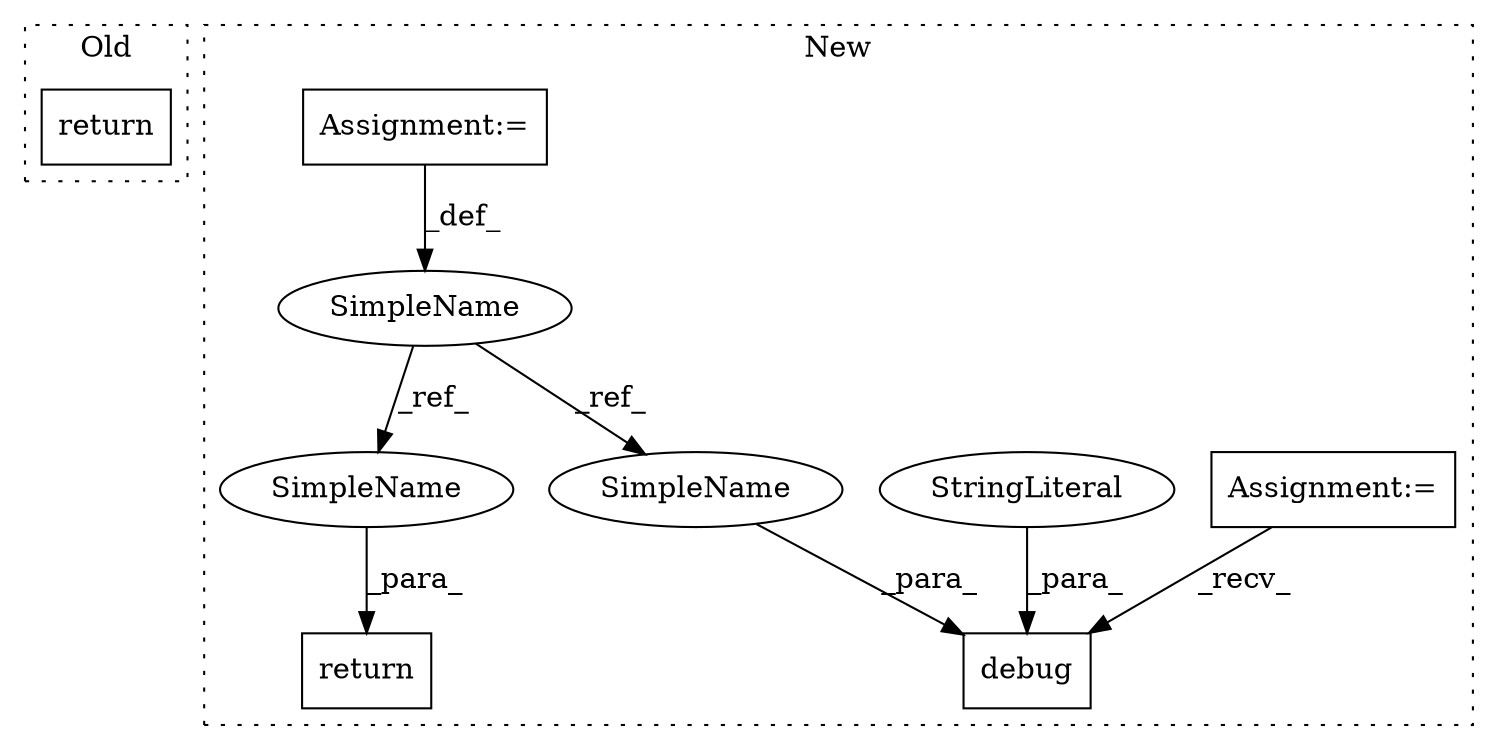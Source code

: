 digraph G {
subgraph cluster0 {
1 [label="return" a="41" s="33886" l="16" shape="box"];
label = "Old";
style="dotted";
}
subgraph cluster1 {
2 [label="debug" a="32" s="34453,34498" l="6,1" shape="box"];
3 [label="Assignment:=" a="7" s="33293" l="6" shape="box"];
4 [label="StringLiteral" a="45" s="34459" l="32" shape="ellipse"];
5 [label="Assignment:=" a="7" s="34375" l="58" shape="box"];
6 [label="return" a="41" s="34592" l="7" shape="box"];
7 [label="SimpleName" a="42" s="34287" l="6" shape="ellipse"];
8 [label="SimpleName" a="42" s="34599" l="6" shape="ellipse"];
9 [label="SimpleName" a="42" s="34492" l="6" shape="ellipse"];
label = "New";
style="dotted";
}
3 -> 2 [label="_recv_"];
4 -> 2 [label="_para_"];
5 -> 7 [label="_def_"];
7 -> 9 [label="_ref_"];
7 -> 8 [label="_ref_"];
8 -> 6 [label="_para_"];
9 -> 2 [label="_para_"];
}